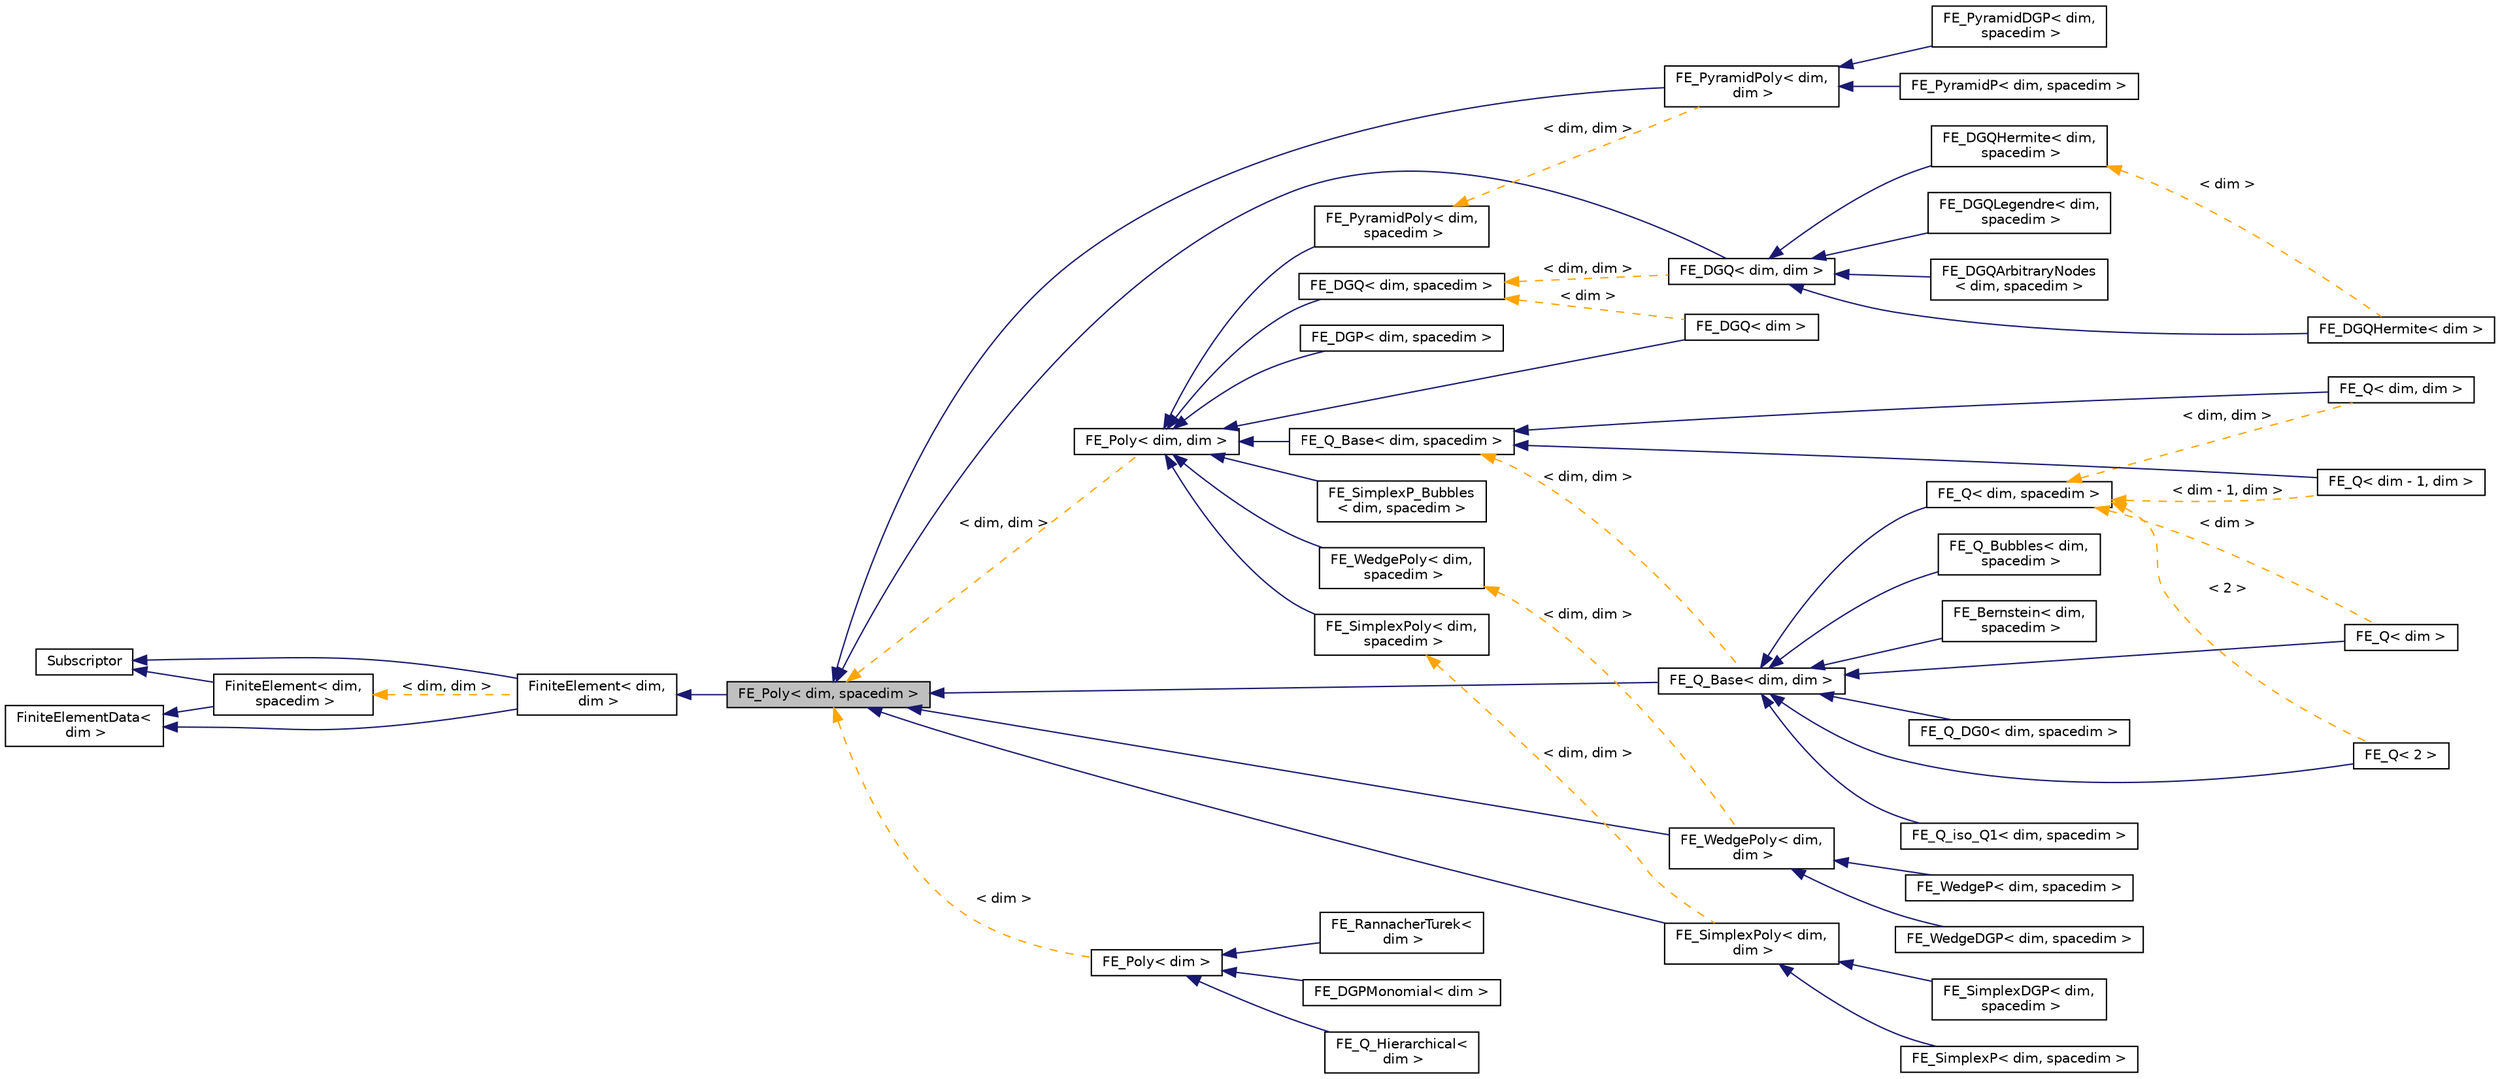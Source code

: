 digraph "FE_Poly&lt; dim, spacedim &gt;"
{
 // LATEX_PDF_SIZE
  edge [fontname="Helvetica",fontsize="10",labelfontname="Helvetica",labelfontsize="10"];
  node [fontname="Helvetica",fontsize="10",shape=record];
  rankdir="LR";
  Node1 [label="FE_Poly\< dim, spacedim \>",height=0.2,width=0.4,color="black", fillcolor="grey75", style="filled", fontcolor="black",tooltip=" "];
  Node2 -> Node1 [dir="back",color="midnightblue",fontsize="10",style="solid",fontname="Helvetica"];
  Node2 [label="FiniteElement\< dim,\l dim \>",height=0.2,width=0.4,color="black", fillcolor="white", style="filled",URL="$classFiniteElement.html",tooltip=" "];
  Node3 -> Node2 [dir="back",color="midnightblue",fontsize="10",style="solid",fontname="Helvetica"];
  Node3 [label="Subscriptor",height=0.2,width=0.4,color="black", fillcolor="white", style="filled",URL="$classSubscriptor.html",tooltip=" "];
  Node4 -> Node2 [dir="back",color="midnightblue",fontsize="10",style="solid",fontname="Helvetica"];
  Node4 [label="FiniteElementData\<\l dim \>",height=0.2,width=0.4,color="black", fillcolor="white", style="filled",URL="$classFiniteElementData.html",tooltip=" "];
  Node5 -> Node2 [dir="back",color="orange",fontsize="10",style="dashed",label=" \< dim, dim \>" ,fontname="Helvetica"];
  Node5 [label="FiniteElement\< dim,\l spacedim \>",height=0.2,width=0.4,color="black", fillcolor="white", style="filled",URL="$classFiniteElement.html",tooltip=" "];
  Node3 -> Node5 [dir="back",color="midnightblue",fontsize="10",style="solid",fontname="Helvetica"];
  Node4 -> Node5 [dir="back",color="midnightblue",fontsize="10",style="solid",fontname="Helvetica"];
  Node1 -> Node6 [dir="back",color="midnightblue",fontsize="10",style="solid",fontname="Helvetica"];
  Node6 [label="FE_DGQ\< dim, dim \>",height=0.2,width=0.4,color="black", fillcolor="white", style="filled",URL="$classFE__DGQ.html",tooltip=" "];
  Node6 -> Node7 [dir="back",color="midnightblue",fontsize="10",style="solid",fontname="Helvetica"];
  Node7 [label="FE_DGQArbitraryNodes\l\< dim, spacedim \>",height=0.2,width=0.4,color="black", fillcolor="white", style="filled",URL="$classFE__DGQArbitraryNodes.html",tooltip=" "];
  Node6 -> Node8 [dir="back",color="midnightblue",fontsize="10",style="solid",fontname="Helvetica"];
  Node8 [label="FE_DGQHermite\< dim,\l spacedim \>",height=0.2,width=0.4,color="black", fillcolor="white", style="filled",URL="$classFE__DGQHermite.html",tooltip=" "];
  Node8 -> Node9 [dir="back",color="orange",fontsize="10",style="dashed",label=" \< dim \>" ,fontname="Helvetica"];
  Node9 [label="FE_DGQHermite\< dim \>",height=0.2,width=0.4,color="black", fillcolor="white", style="filled",URL="$classFE__DGQHermite.html",tooltip=" "];
  Node6 -> Node9 [dir="back",color="midnightblue",fontsize="10",style="solid",fontname="Helvetica"];
  Node6 -> Node10 [dir="back",color="midnightblue",fontsize="10",style="solid",fontname="Helvetica"];
  Node10 [label="FE_DGQLegendre\< dim,\l spacedim \>",height=0.2,width=0.4,color="black", fillcolor="white", style="filled",URL="$classFE__DGQLegendre.html",tooltip=" "];
  Node1 -> Node11 [dir="back",color="midnightblue",fontsize="10",style="solid",fontname="Helvetica"];
  Node11 [label="FE_PyramidPoly\< dim,\l dim \>",height=0.2,width=0.4,color="black", fillcolor="white", style="filled",URL="$classFE__PyramidPoly.html",tooltip=" "];
  Node11 -> Node12 [dir="back",color="midnightblue",fontsize="10",style="solid",fontname="Helvetica"];
  Node12 [label="FE_PyramidDGP\< dim,\l spacedim \>",height=0.2,width=0.4,color="black", fillcolor="white", style="filled",URL="$classFE__PyramidDGP.html",tooltip=" "];
  Node11 -> Node13 [dir="back",color="midnightblue",fontsize="10",style="solid",fontname="Helvetica"];
  Node13 [label="FE_PyramidP\< dim, spacedim \>",height=0.2,width=0.4,color="black", fillcolor="white", style="filled",URL="$classFE__PyramidP.html",tooltip=" "];
  Node1 -> Node14 [dir="back",color="midnightblue",fontsize="10",style="solid",fontname="Helvetica"];
  Node14 [label="FE_Q_Base\< dim, dim \>",height=0.2,width=0.4,color="black", fillcolor="white", style="filled",URL="$classFE__Q__Base.html",tooltip=" "];
  Node14 -> Node15 [dir="back",color="midnightblue",fontsize="10",style="solid",fontname="Helvetica"];
  Node15 [label="FE_Bernstein\< dim,\l spacedim \>",height=0.2,width=0.4,color="black", fillcolor="white", style="filled",URL="$classFE__Bernstein.html",tooltip=" "];
  Node14 -> Node16 [dir="back",color="midnightblue",fontsize="10",style="solid",fontname="Helvetica"];
  Node16 [label="FE_Q\< dim, spacedim \>",height=0.2,width=0.4,color="black", fillcolor="white", style="filled",URL="$classFE__Q.html",tooltip=" "];
  Node16 -> Node17 [dir="back",color="orange",fontsize="10",style="dashed",label=" \< dim - 1, dim \>" ,fontname="Helvetica"];
  Node17 [label="FE_Q\< dim - 1, dim \>",height=0.2,width=0.4,color="black", fillcolor="white", style="filled",URL="$classFE__Q.html",tooltip=" "];
  Node16 -> Node18 [dir="back",color="orange",fontsize="10",style="dashed",label=" \< 2 \>" ,fontname="Helvetica"];
  Node18 [label="FE_Q\< 2 \>",height=0.2,width=0.4,color="black", fillcolor="white", style="filled",URL="$classFE__Q.html",tooltip=" "];
  Node16 -> Node19 [dir="back",color="orange",fontsize="10",style="dashed",label=" \< dim, dim \>" ,fontname="Helvetica"];
  Node19 [label="FE_Q\< dim, dim \>",height=0.2,width=0.4,color="black", fillcolor="white", style="filled",URL="$classFE__Q.html",tooltip=" "];
  Node16 -> Node20 [dir="back",color="orange",fontsize="10",style="dashed",label=" \< dim \>" ,fontname="Helvetica"];
  Node20 [label="FE_Q\< dim \>",height=0.2,width=0.4,color="black", fillcolor="white", style="filled",URL="$classFE__Q.html",tooltip=" "];
  Node14 -> Node18 [dir="back",color="midnightblue",fontsize="10",style="solid",fontname="Helvetica"];
  Node14 -> Node20 [dir="back",color="midnightblue",fontsize="10",style="solid",fontname="Helvetica"];
  Node14 -> Node21 [dir="back",color="midnightblue",fontsize="10",style="solid",fontname="Helvetica"];
  Node21 [label="FE_Q_Bubbles\< dim,\l spacedim \>",height=0.2,width=0.4,color="black", fillcolor="white", style="filled",URL="$classFE__Q__Bubbles.html",tooltip=" "];
  Node14 -> Node22 [dir="back",color="midnightblue",fontsize="10",style="solid",fontname="Helvetica"];
  Node22 [label="FE_Q_DG0\< dim, spacedim \>",height=0.2,width=0.4,color="black", fillcolor="white", style="filled",URL="$classFE__Q__DG0.html",tooltip=" "];
  Node14 -> Node23 [dir="back",color="midnightblue",fontsize="10",style="solid",fontname="Helvetica"];
  Node23 [label="FE_Q_iso_Q1\< dim, spacedim \>",height=0.2,width=0.4,color="black", fillcolor="white", style="filled",URL="$classFE__Q__iso__Q1.html",tooltip=" "];
  Node1 -> Node24 [dir="back",color="midnightblue",fontsize="10",style="solid",fontname="Helvetica"];
  Node24 [label="FE_SimplexPoly\< dim,\l dim \>",height=0.2,width=0.4,color="black", fillcolor="white", style="filled",URL="$classFE__SimplexPoly.html",tooltip=" "];
  Node24 -> Node25 [dir="back",color="midnightblue",fontsize="10",style="solid",fontname="Helvetica"];
  Node25 [label="FE_SimplexDGP\< dim,\l spacedim \>",height=0.2,width=0.4,color="black", fillcolor="white", style="filled",URL="$classFE__SimplexDGP.html",tooltip=" "];
  Node24 -> Node26 [dir="back",color="midnightblue",fontsize="10",style="solid",fontname="Helvetica"];
  Node26 [label="FE_SimplexP\< dim, spacedim \>",height=0.2,width=0.4,color="black", fillcolor="white", style="filled",URL="$classFE__SimplexP.html",tooltip=" "];
  Node1 -> Node27 [dir="back",color="midnightblue",fontsize="10",style="solid",fontname="Helvetica"];
  Node27 [label="FE_WedgePoly\< dim,\l dim \>",height=0.2,width=0.4,color="black", fillcolor="white", style="filled",URL="$classFE__WedgePoly.html",tooltip=" "];
  Node27 -> Node28 [dir="back",color="midnightblue",fontsize="10",style="solid",fontname="Helvetica"];
  Node28 [label="FE_WedgeDGP\< dim, spacedim \>",height=0.2,width=0.4,color="black", fillcolor="white", style="filled",URL="$classFE__WedgeDGP.html",tooltip=" "];
  Node27 -> Node29 [dir="back",color="midnightblue",fontsize="10",style="solid",fontname="Helvetica"];
  Node29 [label="FE_WedgeP\< dim, spacedim \>",height=0.2,width=0.4,color="black", fillcolor="white", style="filled",URL="$classFE__WedgeP.html",tooltip=" "];
  Node1 -> Node30 [dir="back",color="orange",fontsize="10",style="dashed",label=" \< dim, dim \>" ,fontname="Helvetica"];
  Node30 [label="FE_Poly\< dim, dim \>",height=0.2,width=0.4,color="black", fillcolor="white", style="filled",URL="$classFE__Poly.html",tooltip=" "];
  Node30 -> Node31 [dir="back",color="midnightblue",fontsize="10",style="solid",fontname="Helvetica"];
  Node31 [label="FE_DGP\< dim, spacedim \>",height=0.2,width=0.4,color="black", fillcolor="white", style="filled",URL="$classFE__DGP.html",tooltip=" "];
  Node30 -> Node32 [dir="back",color="midnightblue",fontsize="10",style="solid",fontname="Helvetica"];
  Node32 [label="FE_DGQ\< dim, spacedim \>",height=0.2,width=0.4,color="black", fillcolor="white", style="filled",URL="$classFE__DGQ.html",tooltip=" "];
  Node32 -> Node6 [dir="back",color="orange",fontsize="10",style="dashed",label=" \< dim, dim \>" ,fontname="Helvetica"];
  Node32 -> Node33 [dir="back",color="orange",fontsize="10",style="dashed",label=" \< dim \>" ,fontname="Helvetica"];
  Node33 [label="FE_DGQ\< dim \>",height=0.2,width=0.4,color="black", fillcolor="white", style="filled",URL="$classFE__DGQ.html",tooltip=" "];
  Node30 -> Node33 [dir="back",color="midnightblue",fontsize="10",style="solid",fontname="Helvetica"];
  Node30 -> Node34 [dir="back",color="midnightblue",fontsize="10",style="solid",fontname="Helvetica"];
  Node34 [label="FE_PyramidPoly\< dim,\l spacedim \>",height=0.2,width=0.4,color="black", fillcolor="white", style="filled",URL="$classFE__PyramidPoly.html",tooltip=" "];
  Node34 -> Node11 [dir="back",color="orange",fontsize="10",style="dashed",label=" \< dim, dim \>" ,fontname="Helvetica"];
  Node30 -> Node35 [dir="back",color="midnightblue",fontsize="10",style="solid",fontname="Helvetica"];
  Node35 [label="FE_Q_Base\< dim, spacedim \>",height=0.2,width=0.4,color="black", fillcolor="white", style="filled",URL="$classFE__Q__Base.html",tooltip=" "];
  Node35 -> Node17 [dir="back",color="midnightblue",fontsize="10",style="solid",fontname="Helvetica"];
  Node35 -> Node19 [dir="back",color="midnightblue",fontsize="10",style="solid",fontname="Helvetica"];
  Node35 -> Node14 [dir="back",color="orange",fontsize="10",style="dashed",label=" \< dim, dim \>" ,fontname="Helvetica"];
  Node30 -> Node36 [dir="back",color="midnightblue",fontsize="10",style="solid",fontname="Helvetica"];
  Node36 [label="FE_SimplexP_Bubbles\l\< dim, spacedim \>",height=0.2,width=0.4,color="black", fillcolor="white", style="filled",URL="$classFE__SimplexP__Bubbles.html",tooltip="Enriched version of FE_P that can be used with nodal quadrature. Many explicit time integration schem..."];
  Node30 -> Node37 [dir="back",color="midnightblue",fontsize="10",style="solid",fontname="Helvetica"];
  Node37 [label="FE_SimplexPoly\< dim,\l spacedim \>",height=0.2,width=0.4,color="black", fillcolor="white", style="filled",URL="$classFE__SimplexPoly.html",tooltip=" "];
  Node37 -> Node24 [dir="back",color="orange",fontsize="10",style="dashed",label=" \< dim, dim \>" ,fontname="Helvetica"];
  Node30 -> Node38 [dir="back",color="midnightblue",fontsize="10",style="solid",fontname="Helvetica"];
  Node38 [label="FE_WedgePoly\< dim,\l spacedim \>",height=0.2,width=0.4,color="black", fillcolor="white", style="filled",URL="$classFE__WedgePoly.html",tooltip=" "];
  Node38 -> Node27 [dir="back",color="orange",fontsize="10",style="dashed",label=" \< dim, dim \>" ,fontname="Helvetica"];
  Node1 -> Node39 [dir="back",color="orange",fontsize="10",style="dashed",label=" \< dim \>" ,fontname="Helvetica"];
  Node39 [label="FE_Poly\< dim \>",height=0.2,width=0.4,color="black", fillcolor="white", style="filled",URL="$classFE__Poly.html",tooltip=" "];
  Node39 -> Node40 [dir="back",color="midnightblue",fontsize="10",style="solid",fontname="Helvetica"];
  Node40 [label="FE_DGPMonomial\< dim \>",height=0.2,width=0.4,color="black", fillcolor="white", style="filled",URL="$classFE__DGPMonomial.html",tooltip=" "];
  Node39 -> Node41 [dir="back",color="midnightblue",fontsize="10",style="solid",fontname="Helvetica"];
  Node41 [label="FE_Q_Hierarchical\<\l dim \>",height=0.2,width=0.4,color="black", fillcolor="white", style="filled",URL="$classFE__Q__Hierarchical.html",tooltip=" "];
  Node39 -> Node42 [dir="back",color="midnightblue",fontsize="10",style="solid",fontname="Helvetica"];
  Node42 [label="FE_RannacherTurek\<\l dim \>",height=0.2,width=0.4,color="black", fillcolor="white", style="filled",URL="$classFE__RannacherTurek.html",tooltip=" "];
}
